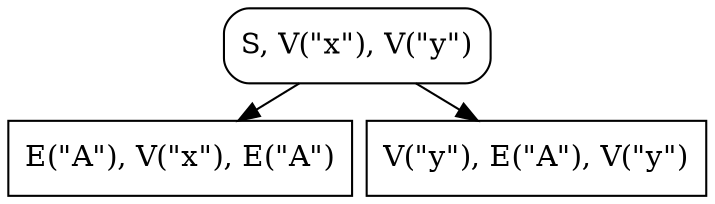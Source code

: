 digraph {
nodesep=0.1;
ranksep=0.25;
"s, V(\"x\"), V(\"y\")" [label="S, V(\"x\"), V(\"y\")", shape=box, style=rounded, width=0.75, height=0.5, ordering=""]
"E(\"A\"), V(\"x\"), E(\"A\")" [label="E(\"A\"), V(\"x\"), E(\"A\")", shape=box, style="", width=0.75, height=0.5, ordering=""]
"s, V(\"x\"), V(\"y\")" -> "E(\"A\"), V(\"x\"), E(\"A\")"
"V(\"y\"), E(\"A\"), V(\"y\")" [label="V(\"y\"), E(\"A\"), V(\"y\")", shape=box, style="", width=0.75, height=0.5, ordering=""]
"s, V(\"x\"), V(\"y\")"  -> "V(\"y\"), E(\"A\"), V(\"y\")"
}
